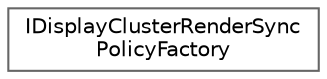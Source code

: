 digraph "Graphical Class Hierarchy"
{
 // INTERACTIVE_SVG=YES
 // LATEX_PDF_SIZE
  bgcolor="transparent";
  edge [fontname=Helvetica,fontsize=10,labelfontname=Helvetica,labelfontsize=10];
  node [fontname=Helvetica,fontsize=10,shape=box,height=0.2,width=0.4];
  rankdir="LR";
  Node0 [id="Node000000",label="IDisplayClusterRenderSync\lPolicyFactory",height=0.2,width=0.4,color="grey40", fillcolor="white", style="filled",URL="$d7/d2a/classIDisplayClusterRenderSyncPolicyFactory.html",tooltip="nDisplay rendering synchronization policy factory interface"];
}
